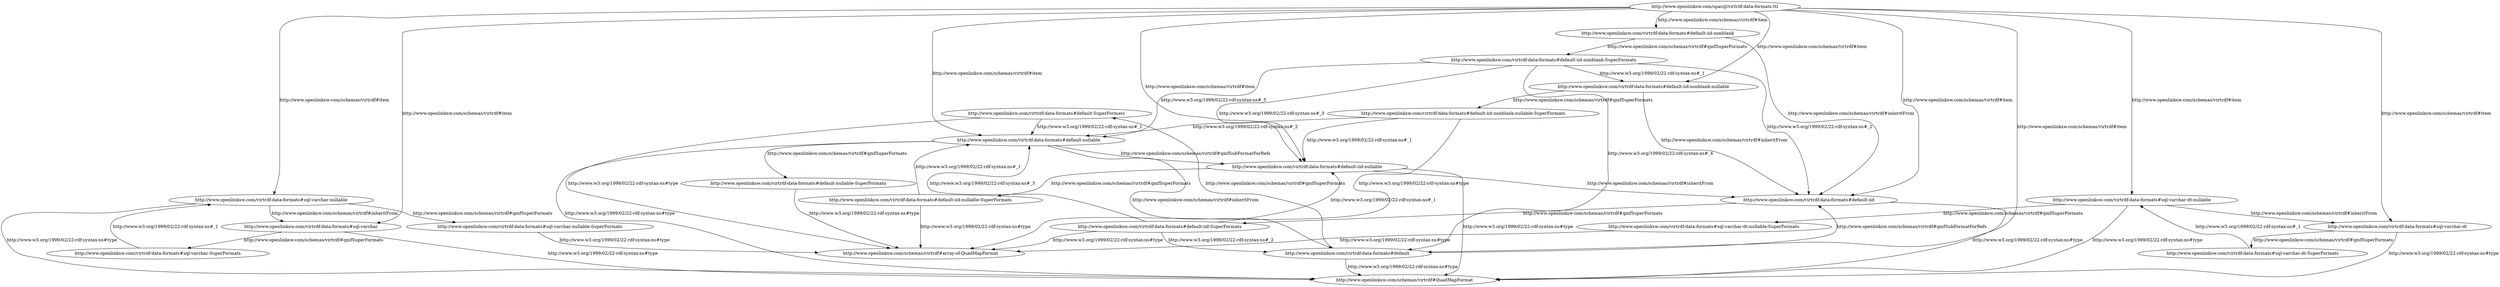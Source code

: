 digraph{
"http://www.openlinksw.com/virtrdf-data-formats#default-SuperFormats"->"http://www.openlinksw.com/virtrdf-data-formats#default-nullable"[label="http://www.w3.org/1999/02/22-rdf-syntax-ns#_1"];
"http://www.openlinksw.com/virtrdf-data-formats#sql-varchar-nullable"->"http://www.openlinksw.com/virtrdf-data-formats#sql-varchar-nullable-SuperFormats"[label="http://www.openlinksw.com/schemas/virtrdf#qmfSuperFormats"];
"http://www.openlinksw.com/virtrdf-data-formats#default-nullable"->"http://www.openlinksw.com/virtrdf-data-formats#default-nullable-SuperFormats"[label="http://www.openlinksw.com/schemas/virtrdf#qmfSuperFormats"];
"http://www.openlinksw.com/sparql/virtrdf-data-formats.ttl"->"http://www.openlinksw.com/virtrdf-data-formats#sql-varchar-nullable"[label="http://www.openlinksw.com/schemas/virtrdf#item"];
"http://www.openlinksw.com/virtrdf-data-formats#default-SuperFormats"->"http://www.openlinksw.com/schemas/virtrdf#array-of-QuadMapFormat"[label="http://www.w3.org/1999/02/22-rdf-syntax-ns#type"];
"http://www.openlinksw.com/virtrdf-data-formats#sql-varchar-nullable-SuperFormats"->"http://www.openlinksw.com/schemas/virtrdf#array-of-QuadMapFormat"[label="http://www.w3.org/1999/02/22-rdf-syntax-ns#type"];
"http://www.openlinksw.com/virtrdf-data-formats#default-nullable"->"http://www.openlinksw.com/virtrdf-data-formats#default-iid-nullable"[label="http://www.openlinksw.com/schemas/virtrdf#qmfSubFormatForRefs"];
"http://www.openlinksw.com/virtrdf-data-formats#default-iid-nonblank-nullable-SuperFormats"->"http://www.openlinksw.com/virtrdf-data-formats#default-nullable"[label="http://www.w3.org/1999/02/22-rdf-syntax-ns#_2"];
"http://www.openlinksw.com/virtrdf-data-formats#default-iid-nonblank-SuperFormats"->"http://www.openlinksw.com/virtrdf-data-formats#default"[label="http://www.w3.org/1999/02/22-rdf-syntax-ns#_4"];
"http://www.openlinksw.com/virtrdf-data-formats#default-iid-nullable"->"http://www.openlinksw.com/schemas/virtrdf#QuadMapFormat"[label="http://www.w3.org/1999/02/22-rdf-syntax-ns#type"];
"http://www.openlinksw.com/virtrdf-data-formats#default-iid-nonblank-nullable-SuperFormats"->"http://www.openlinksw.com/schemas/virtrdf#array-of-QuadMapFormat"[label="http://www.w3.org/1999/02/22-rdf-syntax-ns#type"];
"http://www.openlinksw.com/virtrdf-data-formats#default-iid-SuperFormats"->"http://www.openlinksw.com/virtrdf-data-formats#default-iid-nullable"[label="http://www.w3.org/1999/02/22-rdf-syntax-ns#_1"];
"http://www.openlinksw.com/virtrdf-data-formats#default-iid-nonblank-nullable"->"http://www.openlinksw.com/virtrdf-data-formats#default-iid"[label="http://www.openlinksw.com/schemas/virtrdf#inheritFrom"];
"http://www.openlinksw.com/virtrdf-data-formats#sql-varchar-dt-SuperFormats"->"http://www.openlinksw.com/virtrdf-data-formats#sql-varchar-dt-nullable"[label="http://www.w3.org/1999/02/22-rdf-syntax-ns#_1"];
"http://www.openlinksw.com/sparql/virtrdf-data-formats.ttl"->"http://www.openlinksw.com/virtrdf-data-formats#default-iid-nonblank"[label="http://www.openlinksw.com/schemas/virtrdf#item"];
"http://www.openlinksw.com/virtrdf-data-formats#sql-varchar"->"http://www.openlinksw.com/schemas/virtrdf#QuadMapFormat"[label="http://www.w3.org/1999/02/22-rdf-syntax-ns#type"];
"http://www.openlinksw.com/virtrdf-data-formats#default-iid-nonblank-nullable"->"http://www.openlinksw.com/virtrdf-data-formats#default-iid-nonblank-nullable-SuperFormats"[label="http://www.openlinksw.com/schemas/virtrdf#qmfSuperFormats"];
"http://www.openlinksw.com/sparql/virtrdf-data-formats.ttl"->"http://www.openlinksw.com/virtrdf-data-formats#sql-varchar"[label="http://www.openlinksw.com/schemas/virtrdf#item"];
"http://www.openlinksw.com/virtrdf-data-formats#default-iid-nonblank-SuperFormats"->"http://www.openlinksw.com/virtrdf-data-formats#default-iid-nonblank-nullable"[label="http://www.w3.org/1999/02/22-rdf-syntax-ns#_1"];
"http://www.openlinksw.com/virtrdf-data-formats#sql-varchar-dt"->"http://www.openlinksw.com/schemas/virtrdf#QuadMapFormat"[label="http://www.w3.org/1999/02/22-rdf-syntax-ns#type"];
"http://www.openlinksw.com/virtrdf-data-formats#default-iid"->"http://www.openlinksw.com/schemas/virtrdf#QuadMapFormat"[label="http://www.w3.org/1999/02/22-rdf-syntax-ns#type"];
"http://www.openlinksw.com/virtrdf-data-formats#default-iid-nullable-SuperFormats"->"http://www.openlinksw.com/virtrdf-data-formats#default-nullable"[label="http://www.w3.org/1999/02/22-rdf-syntax-ns#_1"];
"http://www.openlinksw.com/virtrdf-data-formats#sql-varchar-dt-nullable"->"http://www.openlinksw.com/virtrdf-data-formats#sql-varchar-dt"[label="http://www.openlinksw.com/schemas/virtrdf#inheritFrom"];
"http://www.openlinksw.com/virtrdf-data-formats#default-iid-nullable"->"http://www.openlinksw.com/virtrdf-data-formats#default-iid-nullable-SuperFormats"[label="http://www.openlinksw.com/schemas/virtrdf#qmfSuperFormats"];
"http://www.openlinksw.com/virtrdf-data-formats#default-iid-nonblank"->"http://www.openlinksw.com/virtrdf-data-formats#default-iid-nonblank-SuperFormats"[label="http://www.openlinksw.com/schemas/virtrdf#qmfSuperFormats"];
"http://www.openlinksw.com/virtrdf-data-formats#default-iid-SuperFormats"->"http://www.openlinksw.com/virtrdf-data-formats#default"[label="http://www.w3.org/1999/02/22-rdf-syntax-ns#_2"];
"http://www.openlinksw.com/virtrdf-data-formats#sql-varchar-nullable"->"http://www.openlinksw.com/schemas/virtrdf#QuadMapFormat"[label="http://www.w3.org/1999/02/22-rdf-syntax-ns#type"];
"http://www.openlinksw.com/virtrdf-data-formats#sql-varchar"->"http://www.openlinksw.com/virtrdf-data-formats#sql-varchar-SuperFormats"[label="http://www.openlinksw.com/schemas/virtrdf#qmfSuperFormats"];
"http://www.openlinksw.com/virtrdf-data-formats#sql-varchar-dt-nullable"->"http://www.openlinksw.com/schemas/virtrdf#QuadMapFormat"[label="http://www.w3.org/1999/02/22-rdf-syntax-ns#type"];
"http://www.openlinksw.com/virtrdf-data-formats#sql-varchar-dt"->"http://www.openlinksw.com/virtrdf-data-formats#sql-varchar-dt-SuperFormats"[label="http://www.openlinksw.com/schemas/virtrdf#qmfSuperFormats"];
"http://www.openlinksw.com/virtrdf-data-formats#default-iid-nonblank-SuperFormats"->"http://www.openlinksw.com/virtrdf-data-formats#default-iid"[label="http://www.w3.org/1999/02/22-rdf-syntax-ns#_2"];
"http://www.openlinksw.com/virtrdf-data-formats#default"->"http://www.openlinksw.com/virtrdf-data-formats#default-iid"[label="http://www.openlinksw.com/schemas/virtrdf#qmfSubFormatForRefs"];
"http://www.openlinksw.com/sparql/virtrdf-data-formats.ttl"->"http://www.openlinksw.com/virtrdf-data-formats#default"[label="http://www.openlinksw.com/schemas/virtrdf#item"];
"http://www.openlinksw.com/virtrdf-data-formats#default-iid-nonblank"->"http://www.openlinksw.com/virtrdf-data-formats#default-iid"[label="http://www.openlinksw.com/schemas/virtrdf#inheritFrom"];
"http://www.openlinksw.com/virtrdf-data-formats#default-iid-nonblank-nullable-SuperFormats"->"http://www.openlinksw.com/virtrdf-data-formats#default-iid-nullable"[label="http://www.w3.org/1999/02/22-rdf-syntax-ns#_1"];
"http://www.openlinksw.com/sparql/virtrdf-data-formats.ttl"->"http://www.openlinksw.com/virtrdf-data-formats#sql-varchar-dt"[label="http://www.openlinksw.com/schemas/virtrdf#item"];
"http://www.openlinksw.com/sparql/virtrdf-data-formats.ttl"->"http://www.openlinksw.com/virtrdf-data-formats#default-iid-nonblank-nullable"[label="http://www.openlinksw.com/schemas/virtrdf#item"];
"http://www.openlinksw.com/virtrdf-data-formats#default-iid-nonblank-SuperFormats"->"http://www.openlinksw.com/virtrdf-data-formats#default-iid-nullable"[label="http://www.w3.org/1999/02/22-rdf-syntax-ns#_3"];
"http://www.openlinksw.com/sparql/virtrdf-data-formats.ttl"->"http://www.openlinksw.com/virtrdf-data-formats#default-nullable"[label="http://www.openlinksw.com/schemas/virtrdf#item"];
"http://www.openlinksw.com/sparql/virtrdf-data-formats.ttl"->"http://www.openlinksw.com/virtrdf-data-formats#default-iid"[label="http://www.openlinksw.com/schemas/virtrdf#item"];
"http://www.openlinksw.com/virtrdf-data-formats#default"->"http://www.openlinksw.com/schemas/virtrdf#QuadMapFormat"[label="http://www.w3.org/1999/02/22-rdf-syntax-ns#type"];
"http://www.openlinksw.com/virtrdf-data-formats#sql-varchar-SuperFormats"->"http://www.openlinksw.com/virtrdf-data-formats#sql-varchar-nullable"[label="http://www.w3.org/1999/02/22-rdf-syntax-ns#_1"];
"http://www.openlinksw.com/virtrdf-data-formats#default-nullable"->"http://www.openlinksw.com/schemas/virtrdf#QuadMapFormat"[label="http://www.w3.org/1999/02/22-rdf-syntax-ns#type"];
"http://www.openlinksw.com/virtrdf-data-formats#default"->"http://www.openlinksw.com/virtrdf-data-formats#default-SuperFormats"[label="http://www.openlinksw.com/schemas/virtrdf#qmfSuperFormats"];
"http://www.openlinksw.com/virtrdf-data-formats#default-iid-nullable"->"http://www.openlinksw.com/virtrdf-data-formats#default-iid"[label="http://www.openlinksw.com/schemas/virtrdf#inheritFrom"];
"http://www.openlinksw.com/sparql/virtrdf-data-formats.ttl"->"http://www.openlinksw.com/virtrdf-data-formats#default-iid-nullable"[label="http://www.openlinksw.com/schemas/virtrdf#item"];
"http://www.openlinksw.com/virtrdf-data-formats#default-iid-SuperFormats"->"http://www.openlinksw.com/schemas/virtrdf#array-of-QuadMapFormat"[label="http://www.w3.org/1999/02/22-rdf-syntax-ns#type"];
"http://www.openlinksw.com/virtrdf-data-formats#default-iid-nullable-SuperFormats"->"http://www.openlinksw.com/schemas/virtrdf#array-of-QuadMapFormat"[label="http://www.w3.org/1999/02/22-rdf-syntax-ns#type"];
"http://www.openlinksw.com/virtrdf-data-formats#default-iid-SuperFormats"->"http://www.openlinksw.com/virtrdf-data-formats#default-nullable"[label="http://www.w3.org/1999/02/22-rdf-syntax-ns#_3"];
"http://www.openlinksw.com/sparql/virtrdf-data-formats.ttl"->"http://www.openlinksw.com/virtrdf-data-formats#sql-varchar-dt-nullable"[label="http://www.openlinksw.com/schemas/virtrdf#item"];
"http://www.openlinksw.com/virtrdf-data-formats#default-nullable-SuperFormats"->"http://www.openlinksw.com/schemas/virtrdf#array-of-QuadMapFormat"[label="http://www.w3.org/1999/02/22-rdf-syntax-ns#type"];
"http://www.openlinksw.com/virtrdf-data-formats#default-nullable"->"http://www.openlinksw.com/virtrdf-data-formats#default"[label="http://www.openlinksw.com/schemas/virtrdf#inheritFrom"];
"http://www.openlinksw.com/virtrdf-data-formats#default-iid-nonblank-SuperFormats"->"http://www.openlinksw.com/virtrdf-data-formats#default-nullable"[label="http://www.w3.org/1999/02/22-rdf-syntax-ns#_5"];
"http://www.openlinksw.com/virtrdf-data-formats#sql-varchar-nullable"->"http://www.openlinksw.com/virtrdf-data-formats#sql-varchar"[label="http://www.openlinksw.com/schemas/virtrdf#inheritFrom"];
"http://www.openlinksw.com/virtrdf-data-formats#sql-varchar-dt-nullable-SuperFormats"->"http://www.openlinksw.com/schemas/virtrdf#array-of-QuadMapFormat"[label="http://www.w3.org/1999/02/22-rdf-syntax-ns#type"];
"http://www.openlinksw.com/virtrdf-data-formats#default-iid"->"http://www.openlinksw.com/virtrdf-data-formats#default-iid-SuperFormats"[label="http://www.openlinksw.com/schemas/virtrdf#qmfSuperFormats"];
"http://www.openlinksw.com/virtrdf-data-formats#sql-varchar-dt-nullable"->"http://www.openlinksw.com/virtrdf-data-formats#sql-varchar-dt-nullable-SuperFormats"[label="http://www.openlinksw.com/schemas/virtrdf#qmfSuperFormats"];
}
